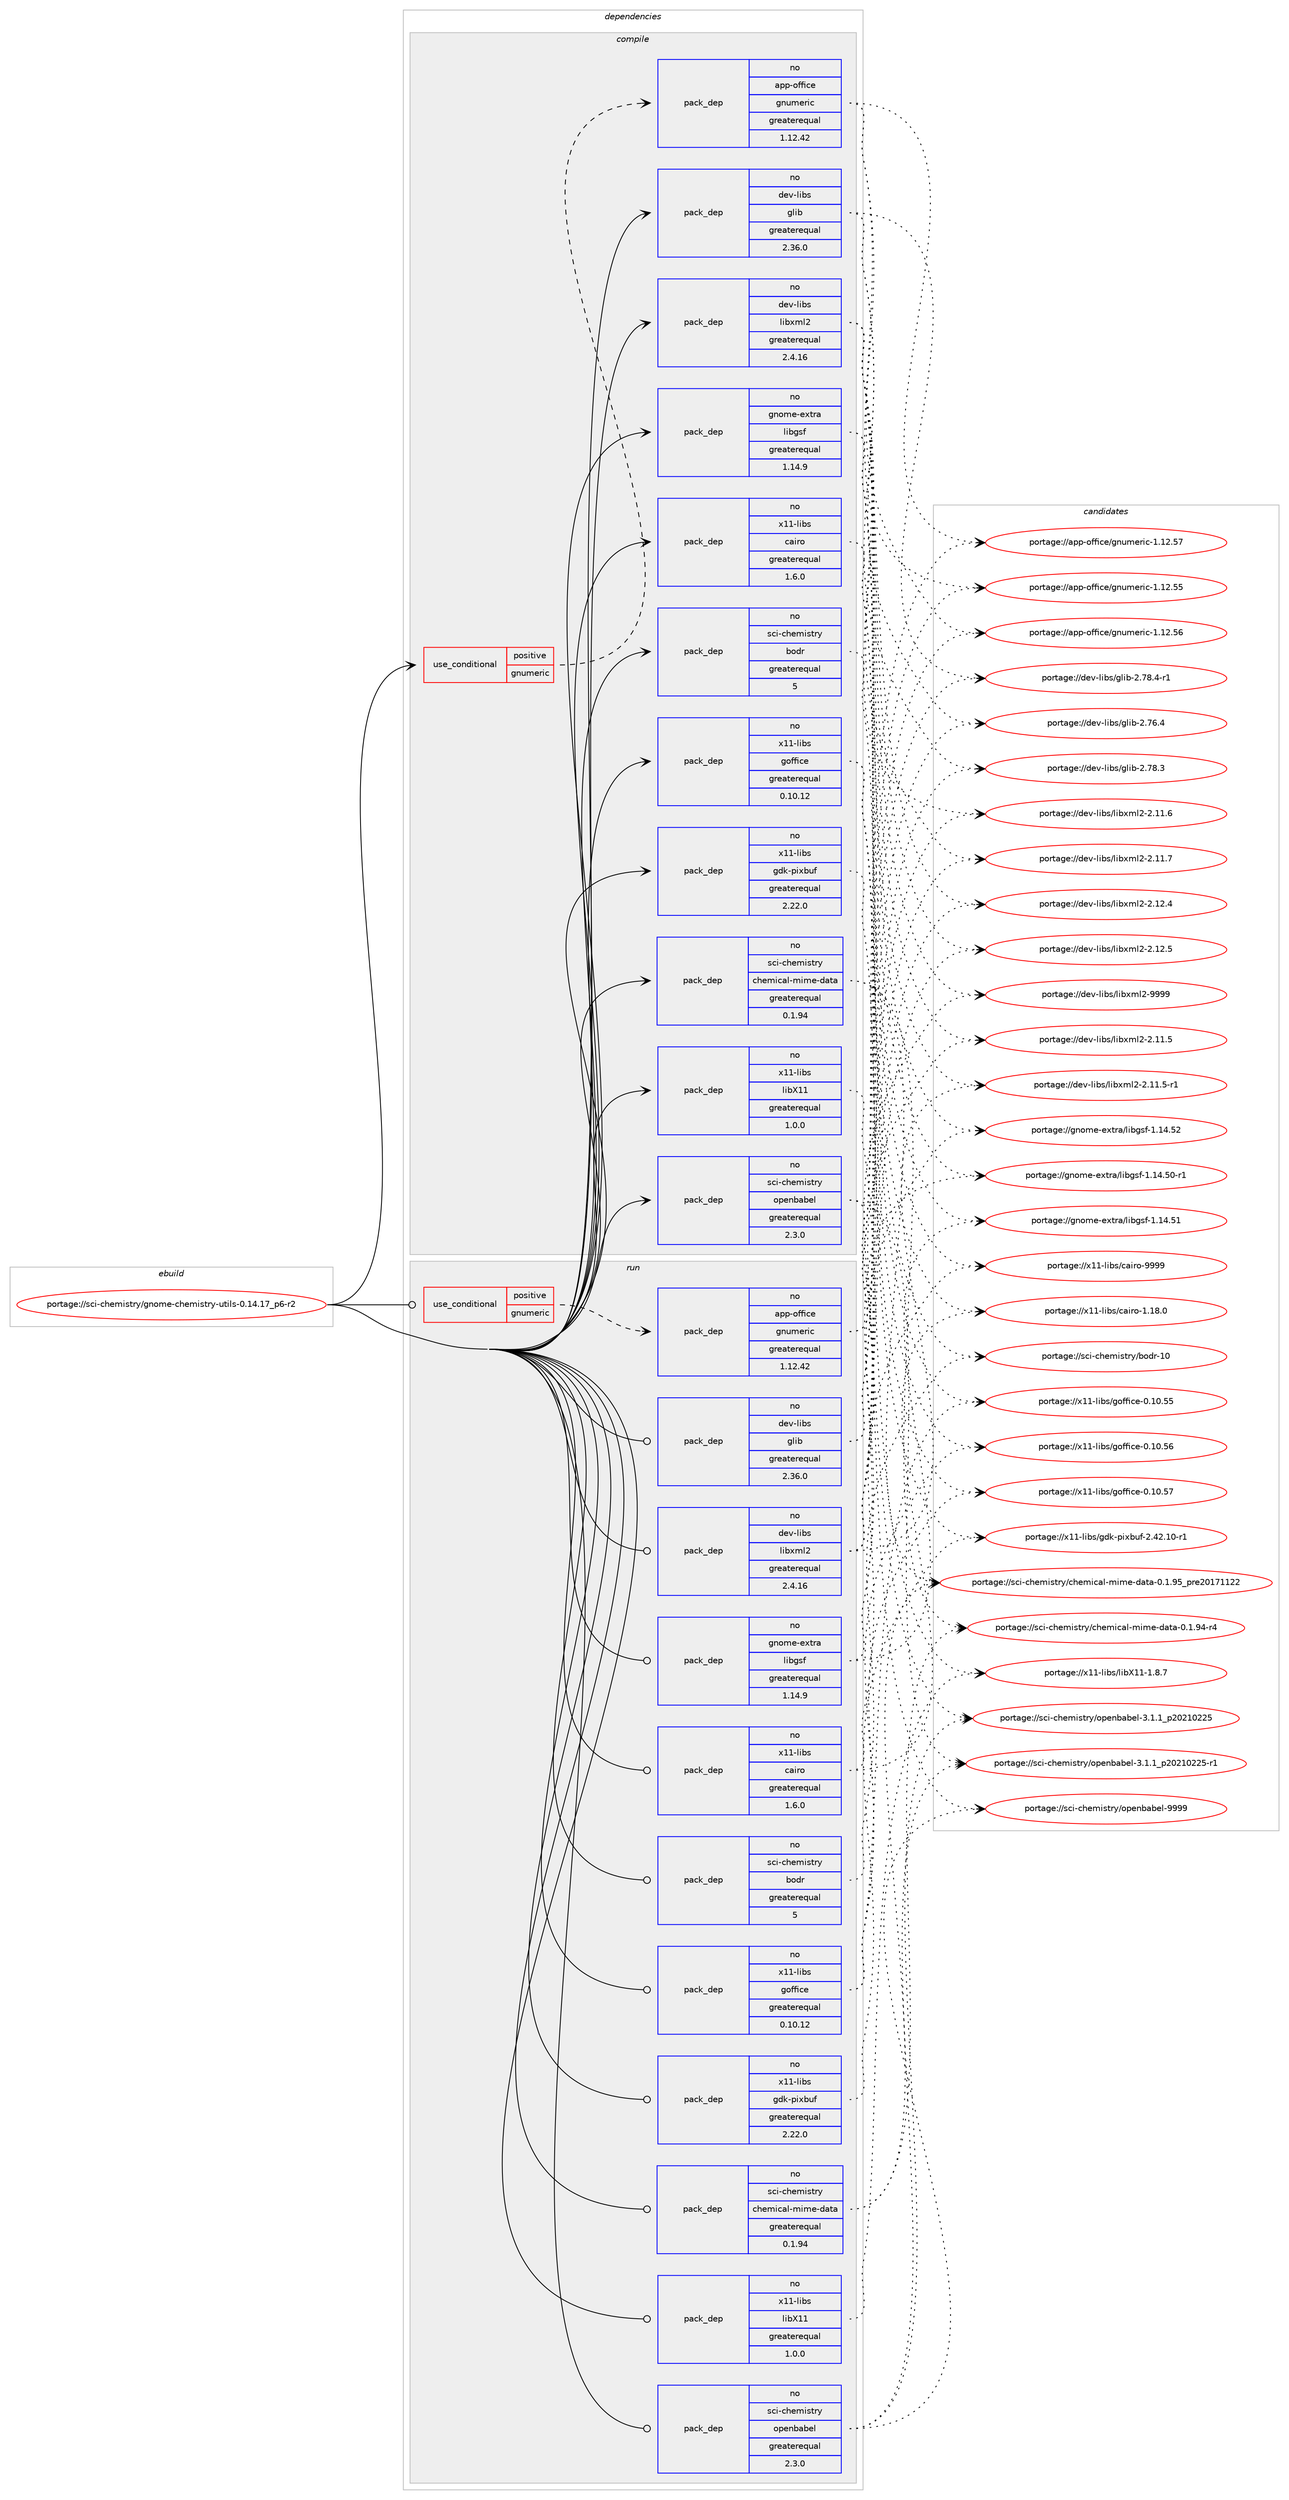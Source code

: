digraph prolog {

# *************
# Graph options
# *************

newrank=true;
concentrate=true;
compound=true;
graph [rankdir=LR,fontname=Helvetica,fontsize=10,ranksep=1.5];#, ranksep=2.5, nodesep=0.2];
edge  [arrowhead=vee];
node  [fontname=Helvetica,fontsize=10];

# **********
# The ebuild
# **********

subgraph cluster_leftcol {
color=gray;
rank=same;
label=<<i>ebuild</i>>;
id [label="portage://sci-chemistry/gnome-chemistry-utils-0.14.17_p6-r2", color=red, width=4, href="../sci-chemistry/gnome-chemistry-utils-0.14.17_p6-r2.svg"];
}

# ****************
# The dependencies
# ****************

subgraph cluster_midcol {
color=gray;
label=<<i>dependencies</i>>;
subgraph cluster_compile {
fillcolor="#eeeeee";
style=filled;
label=<<i>compile</i>>;
subgraph cond8356 {
dependency12371 [label=<<TABLE BORDER="0" CELLBORDER="1" CELLSPACING="0" CELLPADDING="4"><TR><TD ROWSPAN="3" CELLPADDING="10">use_conditional</TD></TR><TR><TD>positive</TD></TR><TR><TD>gnumeric</TD></TR></TABLE>>, shape=none, color=red];
subgraph pack3897 {
dependency12372 [label=<<TABLE BORDER="0" CELLBORDER="1" CELLSPACING="0" CELLPADDING="4" WIDTH="220"><TR><TD ROWSPAN="6" CELLPADDING="30">pack_dep</TD></TR><TR><TD WIDTH="110">no</TD></TR><TR><TD>app-office</TD></TR><TR><TD>gnumeric</TD></TR><TR><TD>greaterequal</TD></TR><TR><TD>1.12.42</TD></TR></TABLE>>, shape=none, color=blue];
}
dependency12371:e -> dependency12372:w [weight=20,style="dashed",arrowhead="vee"];
}
id:e -> dependency12371:w [weight=20,style="solid",arrowhead="vee"];
subgraph pack3898 {
dependency12373 [label=<<TABLE BORDER="0" CELLBORDER="1" CELLSPACING="0" CELLPADDING="4" WIDTH="220"><TR><TD ROWSPAN="6" CELLPADDING="30">pack_dep</TD></TR><TR><TD WIDTH="110">no</TD></TR><TR><TD>dev-libs</TD></TR><TR><TD>glib</TD></TR><TR><TD>greaterequal</TD></TR><TR><TD>2.36.0</TD></TR></TABLE>>, shape=none, color=blue];
}
id:e -> dependency12373:w [weight=20,style="solid",arrowhead="vee"];
subgraph pack3899 {
dependency12374 [label=<<TABLE BORDER="0" CELLBORDER="1" CELLSPACING="0" CELLPADDING="4" WIDTH="220"><TR><TD ROWSPAN="6" CELLPADDING="30">pack_dep</TD></TR><TR><TD WIDTH="110">no</TD></TR><TR><TD>dev-libs</TD></TR><TR><TD>libxml2</TD></TR><TR><TD>greaterequal</TD></TR><TR><TD>2.4.16</TD></TR></TABLE>>, shape=none, color=blue];
}
id:e -> dependency12374:w [weight=20,style="solid",arrowhead="vee"];
subgraph pack3900 {
dependency12375 [label=<<TABLE BORDER="0" CELLBORDER="1" CELLSPACING="0" CELLPADDING="4" WIDTH="220"><TR><TD ROWSPAN="6" CELLPADDING="30">pack_dep</TD></TR><TR><TD WIDTH="110">no</TD></TR><TR><TD>gnome-extra</TD></TR><TR><TD>libgsf</TD></TR><TR><TD>greaterequal</TD></TR><TR><TD>1.14.9</TD></TR></TABLE>>, shape=none, color=blue];
}
id:e -> dependency12375:w [weight=20,style="solid",arrowhead="vee"];
subgraph pack3901 {
dependency12376 [label=<<TABLE BORDER="0" CELLBORDER="1" CELLSPACING="0" CELLPADDING="4" WIDTH="220"><TR><TD ROWSPAN="6" CELLPADDING="30">pack_dep</TD></TR><TR><TD WIDTH="110">no</TD></TR><TR><TD>sci-chemistry</TD></TR><TR><TD>bodr</TD></TR><TR><TD>greaterequal</TD></TR><TR><TD>5</TD></TR></TABLE>>, shape=none, color=blue];
}
id:e -> dependency12376:w [weight=20,style="solid",arrowhead="vee"];
subgraph pack3902 {
dependency12377 [label=<<TABLE BORDER="0" CELLBORDER="1" CELLSPACING="0" CELLPADDING="4" WIDTH="220"><TR><TD ROWSPAN="6" CELLPADDING="30">pack_dep</TD></TR><TR><TD WIDTH="110">no</TD></TR><TR><TD>sci-chemistry</TD></TR><TR><TD>chemical-mime-data</TD></TR><TR><TD>greaterequal</TD></TR><TR><TD>0.1.94</TD></TR></TABLE>>, shape=none, color=blue];
}
id:e -> dependency12377:w [weight=20,style="solid",arrowhead="vee"];
subgraph pack3903 {
dependency12378 [label=<<TABLE BORDER="0" CELLBORDER="1" CELLSPACING="0" CELLPADDING="4" WIDTH="220"><TR><TD ROWSPAN="6" CELLPADDING="30">pack_dep</TD></TR><TR><TD WIDTH="110">no</TD></TR><TR><TD>sci-chemistry</TD></TR><TR><TD>openbabel</TD></TR><TR><TD>greaterequal</TD></TR><TR><TD>2.3.0</TD></TR></TABLE>>, shape=none, color=blue];
}
id:e -> dependency12378:w [weight=20,style="solid",arrowhead="vee"];
# *** BEGIN UNKNOWN DEPENDENCY TYPE (TODO) ***
# id -> package_dependency(portage://sci-chemistry/gnome-chemistry-utils-0.14.17_p6-r2,install,no,virtual,glu,none,[,,],[],[])
# *** END UNKNOWN DEPENDENCY TYPE (TODO) ***

subgraph pack3904 {
dependency12379 [label=<<TABLE BORDER="0" CELLBORDER="1" CELLSPACING="0" CELLPADDING="4" WIDTH="220"><TR><TD ROWSPAN="6" CELLPADDING="30">pack_dep</TD></TR><TR><TD WIDTH="110">no</TD></TR><TR><TD>x11-libs</TD></TR><TR><TD>cairo</TD></TR><TR><TD>greaterequal</TD></TR><TR><TD>1.6.0</TD></TR></TABLE>>, shape=none, color=blue];
}
id:e -> dependency12379:w [weight=20,style="solid",arrowhead="vee"];
subgraph pack3905 {
dependency12380 [label=<<TABLE BORDER="0" CELLBORDER="1" CELLSPACING="0" CELLPADDING="4" WIDTH="220"><TR><TD ROWSPAN="6" CELLPADDING="30">pack_dep</TD></TR><TR><TD WIDTH="110">no</TD></TR><TR><TD>x11-libs</TD></TR><TR><TD>gdk-pixbuf</TD></TR><TR><TD>greaterequal</TD></TR><TR><TD>2.22.0</TD></TR></TABLE>>, shape=none, color=blue];
}
id:e -> dependency12380:w [weight=20,style="solid",arrowhead="vee"];
subgraph pack3906 {
dependency12381 [label=<<TABLE BORDER="0" CELLBORDER="1" CELLSPACING="0" CELLPADDING="4" WIDTH="220"><TR><TD ROWSPAN="6" CELLPADDING="30">pack_dep</TD></TR><TR><TD WIDTH="110">no</TD></TR><TR><TD>x11-libs</TD></TR><TR><TD>goffice</TD></TR><TR><TD>greaterequal</TD></TR><TR><TD>0.10.12</TD></TR></TABLE>>, shape=none, color=blue];
}
id:e -> dependency12381:w [weight=20,style="solid",arrowhead="vee"];
# *** BEGIN UNKNOWN DEPENDENCY TYPE (TODO) ***
# id -> package_dependency(portage://sci-chemistry/gnome-chemistry-utils-0.14.17_p6-r2,install,no,x11-libs,gtk+,none,[,,],[slot(3)],[use(enable(X),none)])
# *** END UNKNOWN DEPENDENCY TYPE (TODO) ***

subgraph pack3907 {
dependency12382 [label=<<TABLE BORDER="0" CELLBORDER="1" CELLSPACING="0" CELLPADDING="4" WIDTH="220"><TR><TD ROWSPAN="6" CELLPADDING="30">pack_dep</TD></TR><TR><TD WIDTH="110">no</TD></TR><TR><TD>x11-libs</TD></TR><TR><TD>libX11</TD></TR><TR><TD>greaterequal</TD></TR><TR><TD>1.0.0</TD></TR></TABLE>>, shape=none, color=blue];
}
id:e -> dependency12382:w [weight=20,style="solid",arrowhead="vee"];
}
subgraph cluster_compileandrun {
fillcolor="#eeeeee";
style=filled;
label=<<i>compile and run</i>>;
}
subgraph cluster_run {
fillcolor="#eeeeee";
style=filled;
label=<<i>run</i>>;
subgraph cond8357 {
dependency12383 [label=<<TABLE BORDER="0" CELLBORDER="1" CELLSPACING="0" CELLPADDING="4"><TR><TD ROWSPAN="3" CELLPADDING="10">use_conditional</TD></TR><TR><TD>positive</TD></TR><TR><TD>gnumeric</TD></TR></TABLE>>, shape=none, color=red];
subgraph pack3908 {
dependency12384 [label=<<TABLE BORDER="0" CELLBORDER="1" CELLSPACING="0" CELLPADDING="4" WIDTH="220"><TR><TD ROWSPAN="6" CELLPADDING="30">pack_dep</TD></TR><TR><TD WIDTH="110">no</TD></TR><TR><TD>app-office</TD></TR><TR><TD>gnumeric</TD></TR><TR><TD>greaterequal</TD></TR><TR><TD>1.12.42</TD></TR></TABLE>>, shape=none, color=blue];
}
dependency12383:e -> dependency12384:w [weight=20,style="dashed",arrowhead="vee"];
}
id:e -> dependency12383:w [weight=20,style="solid",arrowhead="odot"];
subgraph pack3909 {
dependency12385 [label=<<TABLE BORDER="0" CELLBORDER="1" CELLSPACING="0" CELLPADDING="4" WIDTH="220"><TR><TD ROWSPAN="6" CELLPADDING="30">pack_dep</TD></TR><TR><TD WIDTH="110">no</TD></TR><TR><TD>dev-libs</TD></TR><TR><TD>glib</TD></TR><TR><TD>greaterequal</TD></TR><TR><TD>2.36.0</TD></TR></TABLE>>, shape=none, color=blue];
}
id:e -> dependency12385:w [weight=20,style="solid",arrowhead="odot"];
subgraph pack3910 {
dependency12386 [label=<<TABLE BORDER="0" CELLBORDER="1" CELLSPACING="0" CELLPADDING="4" WIDTH="220"><TR><TD ROWSPAN="6" CELLPADDING="30">pack_dep</TD></TR><TR><TD WIDTH="110">no</TD></TR><TR><TD>dev-libs</TD></TR><TR><TD>libxml2</TD></TR><TR><TD>greaterequal</TD></TR><TR><TD>2.4.16</TD></TR></TABLE>>, shape=none, color=blue];
}
id:e -> dependency12386:w [weight=20,style="solid",arrowhead="odot"];
subgraph pack3911 {
dependency12387 [label=<<TABLE BORDER="0" CELLBORDER="1" CELLSPACING="0" CELLPADDING="4" WIDTH="220"><TR><TD ROWSPAN="6" CELLPADDING="30">pack_dep</TD></TR><TR><TD WIDTH="110">no</TD></TR><TR><TD>gnome-extra</TD></TR><TR><TD>libgsf</TD></TR><TR><TD>greaterequal</TD></TR><TR><TD>1.14.9</TD></TR></TABLE>>, shape=none, color=blue];
}
id:e -> dependency12387:w [weight=20,style="solid",arrowhead="odot"];
subgraph pack3912 {
dependency12388 [label=<<TABLE BORDER="0" CELLBORDER="1" CELLSPACING="0" CELLPADDING="4" WIDTH="220"><TR><TD ROWSPAN="6" CELLPADDING="30">pack_dep</TD></TR><TR><TD WIDTH="110">no</TD></TR><TR><TD>sci-chemistry</TD></TR><TR><TD>bodr</TD></TR><TR><TD>greaterequal</TD></TR><TR><TD>5</TD></TR></TABLE>>, shape=none, color=blue];
}
id:e -> dependency12388:w [weight=20,style="solid",arrowhead="odot"];
subgraph pack3913 {
dependency12389 [label=<<TABLE BORDER="0" CELLBORDER="1" CELLSPACING="0" CELLPADDING="4" WIDTH="220"><TR><TD ROWSPAN="6" CELLPADDING="30">pack_dep</TD></TR><TR><TD WIDTH="110">no</TD></TR><TR><TD>sci-chemistry</TD></TR><TR><TD>chemical-mime-data</TD></TR><TR><TD>greaterequal</TD></TR><TR><TD>0.1.94</TD></TR></TABLE>>, shape=none, color=blue];
}
id:e -> dependency12389:w [weight=20,style="solid",arrowhead="odot"];
subgraph pack3914 {
dependency12390 [label=<<TABLE BORDER="0" CELLBORDER="1" CELLSPACING="0" CELLPADDING="4" WIDTH="220"><TR><TD ROWSPAN="6" CELLPADDING="30">pack_dep</TD></TR><TR><TD WIDTH="110">no</TD></TR><TR><TD>sci-chemistry</TD></TR><TR><TD>openbabel</TD></TR><TR><TD>greaterequal</TD></TR><TR><TD>2.3.0</TD></TR></TABLE>>, shape=none, color=blue];
}
id:e -> dependency12390:w [weight=20,style="solid",arrowhead="odot"];
# *** BEGIN UNKNOWN DEPENDENCY TYPE (TODO) ***
# id -> package_dependency(portage://sci-chemistry/gnome-chemistry-utils-0.14.17_p6-r2,run,no,virtual,glu,none,[,,],[],[])
# *** END UNKNOWN DEPENDENCY TYPE (TODO) ***

subgraph pack3915 {
dependency12391 [label=<<TABLE BORDER="0" CELLBORDER="1" CELLSPACING="0" CELLPADDING="4" WIDTH="220"><TR><TD ROWSPAN="6" CELLPADDING="30">pack_dep</TD></TR><TR><TD WIDTH="110">no</TD></TR><TR><TD>x11-libs</TD></TR><TR><TD>cairo</TD></TR><TR><TD>greaterequal</TD></TR><TR><TD>1.6.0</TD></TR></TABLE>>, shape=none, color=blue];
}
id:e -> dependency12391:w [weight=20,style="solid",arrowhead="odot"];
subgraph pack3916 {
dependency12392 [label=<<TABLE BORDER="0" CELLBORDER="1" CELLSPACING="0" CELLPADDING="4" WIDTH="220"><TR><TD ROWSPAN="6" CELLPADDING="30">pack_dep</TD></TR><TR><TD WIDTH="110">no</TD></TR><TR><TD>x11-libs</TD></TR><TR><TD>gdk-pixbuf</TD></TR><TR><TD>greaterequal</TD></TR><TR><TD>2.22.0</TD></TR></TABLE>>, shape=none, color=blue];
}
id:e -> dependency12392:w [weight=20,style="solid",arrowhead="odot"];
subgraph pack3917 {
dependency12393 [label=<<TABLE BORDER="0" CELLBORDER="1" CELLSPACING="0" CELLPADDING="4" WIDTH="220"><TR><TD ROWSPAN="6" CELLPADDING="30">pack_dep</TD></TR><TR><TD WIDTH="110">no</TD></TR><TR><TD>x11-libs</TD></TR><TR><TD>goffice</TD></TR><TR><TD>greaterequal</TD></TR><TR><TD>0.10.12</TD></TR></TABLE>>, shape=none, color=blue];
}
id:e -> dependency12393:w [weight=20,style="solid",arrowhead="odot"];
# *** BEGIN UNKNOWN DEPENDENCY TYPE (TODO) ***
# id -> package_dependency(portage://sci-chemistry/gnome-chemistry-utils-0.14.17_p6-r2,run,no,x11-libs,gtk+,none,[,,],[slot(3)],[use(enable(X),none)])
# *** END UNKNOWN DEPENDENCY TYPE (TODO) ***

subgraph pack3918 {
dependency12394 [label=<<TABLE BORDER="0" CELLBORDER="1" CELLSPACING="0" CELLPADDING="4" WIDTH="220"><TR><TD ROWSPAN="6" CELLPADDING="30">pack_dep</TD></TR><TR><TD WIDTH="110">no</TD></TR><TR><TD>x11-libs</TD></TR><TR><TD>libX11</TD></TR><TR><TD>greaterequal</TD></TR><TR><TD>1.0.0</TD></TR></TABLE>>, shape=none, color=blue];
}
id:e -> dependency12394:w [weight=20,style="solid",arrowhead="odot"];
}
}

# **************
# The candidates
# **************

subgraph cluster_choices {
rank=same;
color=gray;
label=<<i>candidates</i>>;

subgraph choice3897 {
color=black;
nodesep=1;
choice97112112451111021021059910147103110117109101114105994549464950465353 [label="portage://app-office/gnumeric-1.12.55", color=red, width=4,href="../app-office/gnumeric-1.12.55.svg"];
choice97112112451111021021059910147103110117109101114105994549464950465354 [label="portage://app-office/gnumeric-1.12.56", color=red, width=4,href="../app-office/gnumeric-1.12.56.svg"];
choice97112112451111021021059910147103110117109101114105994549464950465355 [label="portage://app-office/gnumeric-1.12.57", color=red, width=4,href="../app-office/gnumeric-1.12.57.svg"];
dependency12372:e -> choice97112112451111021021059910147103110117109101114105994549464950465353:w [style=dotted,weight="100"];
dependency12372:e -> choice97112112451111021021059910147103110117109101114105994549464950465354:w [style=dotted,weight="100"];
dependency12372:e -> choice97112112451111021021059910147103110117109101114105994549464950465355:w [style=dotted,weight="100"];
}
subgraph choice3898 {
color=black;
nodesep=1;
choice1001011184510810598115471031081059845504655544652 [label="portage://dev-libs/glib-2.76.4", color=red, width=4,href="../dev-libs/glib-2.76.4.svg"];
choice1001011184510810598115471031081059845504655564651 [label="portage://dev-libs/glib-2.78.3", color=red, width=4,href="../dev-libs/glib-2.78.3.svg"];
choice10010111845108105981154710310810598455046555646524511449 [label="portage://dev-libs/glib-2.78.4-r1", color=red, width=4,href="../dev-libs/glib-2.78.4-r1.svg"];
dependency12373:e -> choice1001011184510810598115471031081059845504655544652:w [style=dotted,weight="100"];
dependency12373:e -> choice1001011184510810598115471031081059845504655564651:w [style=dotted,weight="100"];
dependency12373:e -> choice10010111845108105981154710310810598455046555646524511449:w [style=dotted,weight="100"];
}
subgraph choice3899 {
color=black;
nodesep=1;
choice100101118451081059811547108105981201091085045504649494653 [label="portage://dev-libs/libxml2-2.11.5", color=red, width=4,href="../dev-libs/libxml2-2.11.5.svg"];
choice1001011184510810598115471081059812010910850455046494946534511449 [label="portage://dev-libs/libxml2-2.11.5-r1", color=red, width=4,href="../dev-libs/libxml2-2.11.5-r1.svg"];
choice100101118451081059811547108105981201091085045504649494654 [label="portage://dev-libs/libxml2-2.11.6", color=red, width=4,href="../dev-libs/libxml2-2.11.6.svg"];
choice100101118451081059811547108105981201091085045504649494655 [label="portage://dev-libs/libxml2-2.11.7", color=red, width=4,href="../dev-libs/libxml2-2.11.7.svg"];
choice100101118451081059811547108105981201091085045504649504652 [label="portage://dev-libs/libxml2-2.12.4", color=red, width=4,href="../dev-libs/libxml2-2.12.4.svg"];
choice100101118451081059811547108105981201091085045504649504653 [label="portage://dev-libs/libxml2-2.12.5", color=red, width=4,href="../dev-libs/libxml2-2.12.5.svg"];
choice10010111845108105981154710810598120109108504557575757 [label="portage://dev-libs/libxml2-9999", color=red, width=4,href="../dev-libs/libxml2-9999.svg"];
dependency12374:e -> choice100101118451081059811547108105981201091085045504649494653:w [style=dotted,weight="100"];
dependency12374:e -> choice1001011184510810598115471081059812010910850455046494946534511449:w [style=dotted,weight="100"];
dependency12374:e -> choice100101118451081059811547108105981201091085045504649494654:w [style=dotted,weight="100"];
dependency12374:e -> choice100101118451081059811547108105981201091085045504649494655:w [style=dotted,weight="100"];
dependency12374:e -> choice100101118451081059811547108105981201091085045504649504652:w [style=dotted,weight="100"];
dependency12374:e -> choice100101118451081059811547108105981201091085045504649504653:w [style=dotted,weight="100"];
dependency12374:e -> choice10010111845108105981154710810598120109108504557575757:w [style=dotted,weight="100"];
}
subgraph choice3900 {
color=black;
nodesep=1;
choice1031101111091014510112011611497471081059810311510245494649524653484511449 [label="portage://gnome-extra/libgsf-1.14.50-r1", color=red, width=4,href="../gnome-extra/libgsf-1.14.50-r1.svg"];
choice103110111109101451011201161149747108105981031151024549464952465349 [label="portage://gnome-extra/libgsf-1.14.51", color=red, width=4,href="../gnome-extra/libgsf-1.14.51.svg"];
choice103110111109101451011201161149747108105981031151024549464952465350 [label="portage://gnome-extra/libgsf-1.14.52", color=red, width=4,href="../gnome-extra/libgsf-1.14.52.svg"];
dependency12375:e -> choice1031101111091014510112011611497471081059810311510245494649524653484511449:w [style=dotted,weight="100"];
dependency12375:e -> choice103110111109101451011201161149747108105981031151024549464952465349:w [style=dotted,weight="100"];
dependency12375:e -> choice103110111109101451011201161149747108105981031151024549464952465350:w [style=dotted,weight="100"];
}
subgraph choice3901 {
color=black;
nodesep=1;
choice1159910545991041011091051151161141214798111100114454948 [label="portage://sci-chemistry/bodr-10", color=red, width=4,href="../sci-chemistry/bodr-10.svg"];
dependency12376:e -> choice1159910545991041011091051151161141214798111100114454948:w [style=dotted,weight="100"];
}
subgraph choice3902 {
color=black;
nodesep=1;
choice1159910545991041011091051151161141214799104101109105999710845109105109101451009711697454846494657524511452 [label="portage://sci-chemistry/chemical-mime-data-0.1.94-r4", color=red, width=4,href="../sci-chemistry/chemical-mime-data-0.1.94-r4.svg"];
choice115991054599104101109105115116114121479910410110910599971084510910510910145100971169745484649465753951121141015048495549495050 [label="portage://sci-chemistry/chemical-mime-data-0.1.95_pre20171122", color=red, width=4,href="../sci-chemistry/chemical-mime-data-0.1.95_pre20171122.svg"];
dependency12377:e -> choice1159910545991041011091051151161141214799104101109105999710845109105109101451009711697454846494657524511452:w [style=dotted,weight="100"];
dependency12377:e -> choice115991054599104101109105115116114121479910410110910599971084510910510910145100971169745484649465753951121141015048495549495050:w [style=dotted,weight="100"];
}
subgraph choice3903 {
color=black;
nodesep=1;
choice11599105459910410110910511511611412147111112101110989798101108455146494649951125048504948505053 [label="portage://sci-chemistry/openbabel-3.1.1_p20210225", color=red, width=4,href="../sci-chemistry/openbabel-3.1.1_p20210225.svg"];
choice115991054599104101109105115116114121471111121011109897981011084551464946499511250485049485050534511449 [label="portage://sci-chemistry/openbabel-3.1.1_p20210225-r1", color=red, width=4,href="../sci-chemistry/openbabel-3.1.1_p20210225-r1.svg"];
choice115991054599104101109105115116114121471111121011109897981011084557575757 [label="portage://sci-chemistry/openbabel-9999", color=red, width=4,href="../sci-chemistry/openbabel-9999.svg"];
dependency12378:e -> choice11599105459910410110910511511611412147111112101110989798101108455146494649951125048504948505053:w [style=dotted,weight="100"];
dependency12378:e -> choice115991054599104101109105115116114121471111121011109897981011084551464946499511250485049485050534511449:w [style=dotted,weight="100"];
dependency12378:e -> choice115991054599104101109105115116114121471111121011109897981011084557575757:w [style=dotted,weight="100"];
}
subgraph choice3904 {
color=black;
nodesep=1;
choice1204949451081059811547999710511411145494649564648 [label="portage://x11-libs/cairo-1.18.0", color=red, width=4,href="../x11-libs/cairo-1.18.0.svg"];
choice120494945108105981154799971051141114557575757 [label="portage://x11-libs/cairo-9999", color=red, width=4,href="../x11-libs/cairo-9999.svg"];
dependency12379:e -> choice1204949451081059811547999710511411145494649564648:w [style=dotted,weight="100"];
dependency12379:e -> choice120494945108105981154799971051141114557575757:w [style=dotted,weight="100"];
}
subgraph choice3905 {
color=black;
nodesep=1;
choice1204949451081059811547103100107451121051209811710245504652504649484511449 [label="portage://x11-libs/gdk-pixbuf-2.42.10-r1", color=red, width=4,href="../x11-libs/gdk-pixbuf-2.42.10-r1.svg"];
dependency12380:e -> choice1204949451081059811547103100107451121051209811710245504652504649484511449:w [style=dotted,weight="100"];
}
subgraph choice3906 {
color=black;
nodesep=1;
choice1204949451081059811547103111102102105991014548464948465353 [label="portage://x11-libs/goffice-0.10.55", color=red, width=4,href="../x11-libs/goffice-0.10.55.svg"];
choice1204949451081059811547103111102102105991014548464948465354 [label="portage://x11-libs/goffice-0.10.56", color=red, width=4,href="../x11-libs/goffice-0.10.56.svg"];
choice1204949451081059811547103111102102105991014548464948465355 [label="portage://x11-libs/goffice-0.10.57", color=red, width=4,href="../x11-libs/goffice-0.10.57.svg"];
dependency12381:e -> choice1204949451081059811547103111102102105991014548464948465353:w [style=dotted,weight="100"];
dependency12381:e -> choice1204949451081059811547103111102102105991014548464948465354:w [style=dotted,weight="100"];
dependency12381:e -> choice1204949451081059811547103111102102105991014548464948465355:w [style=dotted,weight="100"];
}
subgraph choice3907 {
color=black;
nodesep=1;
choice120494945108105981154710810598884949454946564655 [label="portage://x11-libs/libX11-1.8.7", color=red, width=4,href="../x11-libs/libX11-1.8.7.svg"];
dependency12382:e -> choice120494945108105981154710810598884949454946564655:w [style=dotted,weight="100"];
}
subgraph choice3908 {
color=black;
nodesep=1;
choice97112112451111021021059910147103110117109101114105994549464950465353 [label="portage://app-office/gnumeric-1.12.55", color=red, width=4,href="../app-office/gnumeric-1.12.55.svg"];
choice97112112451111021021059910147103110117109101114105994549464950465354 [label="portage://app-office/gnumeric-1.12.56", color=red, width=4,href="../app-office/gnumeric-1.12.56.svg"];
choice97112112451111021021059910147103110117109101114105994549464950465355 [label="portage://app-office/gnumeric-1.12.57", color=red, width=4,href="../app-office/gnumeric-1.12.57.svg"];
dependency12384:e -> choice97112112451111021021059910147103110117109101114105994549464950465353:w [style=dotted,weight="100"];
dependency12384:e -> choice97112112451111021021059910147103110117109101114105994549464950465354:w [style=dotted,weight="100"];
dependency12384:e -> choice97112112451111021021059910147103110117109101114105994549464950465355:w [style=dotted,weight="100"];
}
subgraph choice3909 {
color=black;
nodesep=1;
choice1001011184510810598115471031081059845504655544652 [label="portage://dev-libs/glib-2.76.4", color=red, width=4,href="../dev-libs/glib-2.76.4.svg"];
choice1001011184510810598115471031081059845504655564651 [label="portage://dev-libs/glib-2.78.3", color=red, width=4,href="../dev-libs/glib-2.78.3.svg"];
choice10010111845108105981154710310810598455046555646524511449 [label="portage://dev-libs/glib-2.78.4-r1", color=red, width=4,href="../dev-libs/glib-2.78.4-r1.svg"];
dependency12385:e -> choice1001011184510810598115471031081059845504655544652:w [style=dotted,weight="100"];
dependency12385:e -> choice1001011184510810598115471031081059845504655564651:w [style=dotted,weight="100"];
dependency12385:e -> choice10010111845108105981154710310810598455046555646524511449:w [style=dotted,weight="100"];
}
subgraph choice3910 {
color=black;
nodesep=1;
choice100101118451081059811547108105981201091085045504649494653 [label="portage://dev-libs/libxml2-2.11.5", color=red, width=4,href="../dev-libs/libxml2-2.11.5.svg"];
choice1001011184510810598115471081059812010910850455046494946534511449 [label="portage://dev-libs/libxml2-2.11.5-r1", color=red, width=4,href="../dev-libs/libxml2-2.11.5-r1.svg"];
choice100101118451081059811547108105981201091085045504649494654 [label="portage://dev-libs/libxml2-2.11.6", color=red, width=4,href="../dev-libs/libxml2-2.11.6.svg"];
choice100101118451081059811547108105981201091085045504649494655 [label="portage://dev-libs/libxml2-2.11.7", color=red, width=4,href="../dev-libs/libxml2-2.11.7.svg"];
choice100101118451081059811547108105981201091085045504649504652 [label="portage://dev-libs/libxml2-2.12.4", color=red, width=4,href="../dev-libs/libxml2-2.12.4.svg"];
choice100101118451081059811547108105981201091085045504649504653 [label="portage://dev-libs/libxml2-2.12.5", color=red, width=4,href="../dev-libs/libxml2-2.12.5.svg"];
choice10010111845108105981154710810598120109108504557575757 [label="portage://dev-libs/libxml2-9999", color=red, width=4,href="../dev-libs/libxml2-9999.svg"];
dependency12386:e -> choice100101118451081059811547108105981201091085045504649494653:w [style=dotted,weight="100"];
dependency12386:e -> choice1001011184510810598115471081059812010910850455046494946534511449:w [style=dotted,weight="100"];
dependency12386:e -> choice100101118451081059811547108105981201091085045504649494654:w [style=dotted,weight="100"];
dependency12386:e -> choice100101118451081059811547108105981201091085045504649494655:w [style=dotted,weight="100"];
dependency12386:e -> choice100101118451081059811547108105981201091085045504649504652:w [style=dotted,weight="100"];
dependency12386:e -> choice100101118451081059811547108105981201091085045504649504653:w [style=dotted,weight="100"];
dependency12386:e -> choice10010111845108105981154710810598120109108504557575757:w [style=dotted,weight="100"];
}
subgraph choice3911 {
color=black;
nodesep=1;
choice1031101111091014510112011611497471081059810311510245494649524653484511449 [label="portage://gnome-extra/libgsf-1.14.50-r1", color=red, width=4,href="../gnome-extra/libgsf-1.14.50-r1.svg"];
choice103110111109101451011201161149747108105981031151024549464952465349 [label="portage://gnome-extra/libgsf-1.14.51", color=red, width=4,href="../gnome-extra/libgsf-1.14.51.svg"];
choice103110111109101451011201161149747108105981031151024549464952465350 [label="portage://gnome-extra/libgsf-1.14.52", color=red, width=4,href="../gnome-extra/libgsf-1.14.52.svg"];
dependency12387:e -> choice1031101111091014510112011611497471081059810311510245494649524653484511449:w [style=dotted,weight="100"];
dependency12387:e -> choice103110111109101451011201161149747108105981031151024549464952465349:w [style=dotted,weight="100"];
dependency12387:e -> choice103110111109101451011201161149747108105981031151024549464952465350:w [style=dotted,weight="100"];
}
subgraph choice3912 {
color=black;
nodesep=1;
choice1159910545991041011091051151161141214798111100114454948 [label="portage://sci-chemistry/bodr-10", color=red, width=4,href="../sci-chemistry/bodr-10.svg"];
dependency12388:e -> choice1159910545991041011091051151161141214798111100114454948:w [style=dotted,weight="100"];
}
subgraph choice3913 {
color=black;
nodesep=1;
choice1159910545991041011091051151161141214799104101109105999710845109105109101451009711697454846494657524511452 [label="portage://sci-chemistry/chemical-mime-data-0.1.94-r4", color=red, width=4,href="../sci-chemistry/chemical-mime-data-0.1.94-r4.svg"];
choice115991054599104101109105115116114121479910410110910599971084510910510910145100971169745484649465753951121141015048495549495050 [label="portage://sci-chemistry/chemical-mime-data-0.1.95_pre20171122", color=red, width=4,href="../sci-chemistry/chemical-mime-data-0.1.95_pre20171122.svg"];
dependency12389:e -> choice1159910545991041011091051151161141214799104101109105999710845109105109101451009711697454846494657524511452:w [style=dotted,weight="100"];
dependency12389:e -> choice115991054599104101109105115116114121479910410110910599971084510910510910145100971169745484649465753951121141015048495549495050:w [style=dotted,weight="100"];
}
subgraph choice3914 {
color=black;
nodesep=1;
choice11599105459910410110910511511611412147111112101110989798101108455146494649951125048504948505053 [label="portage://sci-chemistry/openbabel-3.1.1_p20210225", color=red, width=4,href="../sci-chemistry/openbabel-3.1.1_p20210225.svg"];
choice115991054599104101109105115116114121471111121011109897981011084551464946499511250485049485050534511449 [label="portage://sci-chemistry/openbabel-3.1.1_p20210225-r1", color=red, width=4,href="../sci-chemistry/openbabel-3.1.1_p20210225-r1.svg"];
choice115991054599104101109105115116114121471111121011109897981011084557575757 [label="portage://sci-chemistry/openbabel-9999", color=red, width=4,href="../sci-chemistry/openbabel-9999.svg"];
dependency12390:e -> choice11599105459910410110910511511611412147111112101110989798101108455146494649951125048504948505053:w [style=dotted,weight="100"];
dependency12390:e -> choice115991054599104101109105115116114121471111121011109897981011084551464946499511250485049485050534511449:w [style=dotted,weight="100"];
dependency12390:e -> choice115991054599104101109105115116114121471111121011109897981011084557575757:w [style=dotted,weight="100"];
}
subgraph choice3915 {
color=black;
nodesep=1;
choice1204949451081059811547999710511411145494649564648 [label="portage://x11-libs/cairo-1.18.0", color=red, width=4,href="../x11-libs/cairo-1.18.0.svg"];
choice120494945108105981154799971051141114557575757 [label="portage://x11-libs/cairo-9999", color=red, width=4,href="../x11-libs/cairo-9999.svg"];
dependency12391:e -> choice1204949451081059811547999710511411145494649564648:w [style=dotted,weight="100"];
dependency12391:e -> choice120494945108105981154799971051141114557575757:w [style=dotted,weight="100"];
}
subgraph choice3916 {
color=black;
nodesep=1;
choice1204949451081059811547103100107451121051209811710245504652504649484511449 [label="portage://x11-libs/gdk-pixbuf-2.42.10-r1", color=red, width=4,href="../x11-libs/gdk-pixbuf-2.42.10-r1.svg"];
dependency12392:e -> choice1204949451081059811547103100107451121051209811710245504652504649484511449:w [style=dotted,weight="100"];
}
subgraph choice3917 {
color=black;
nodesep=1;
choice1204949451081059811547103111102102105991014548464948465353 [label="portage://x11-libs/goffice-0.10.55", color=red, width=4,href="../x11-libs/goffice-0.10.55.svg"];
choice1204949451081059811547103111102102105991014548464948465354 [label="portage://x11-libs/goffice-0.10.56", color=red, width=4,href="../x11-libs/goffice-0.10.56.svg"];
choice1204949451081059811547103111102102105991014548464948465355 [label="portage://x11-libs/goffice-0.10.57", color=red, width=4,href="../x11-libs/goffice-0.10.57.svg"];
dependency12393:e -> choice1204949451081059811547103111102102105991014548464948465353:w [style=dotted,weight="100"];
dependency12393:e -> choice1204949451081059811547103111102102105991014548464948465354:w [style=dotted,weight="100"];
dependency12393:e -> choice1204949451081059811547103111102102105991014548464948465355:w [style=dotted,weight="100"];
}
subgraph choice3918 {
color=black;
nodesep=1;
choice120494945108105981154710810598884949454946564655 [label="portage://x11-libs/libX11-1.8.7", color=red, width=4,href="../x11-libs/libX11-1.8.7.svg"];
dependency12394:e -> choice120494945108105981154710810598884949454946564655:w [style=dotted,weight="100"];
}
}

}
